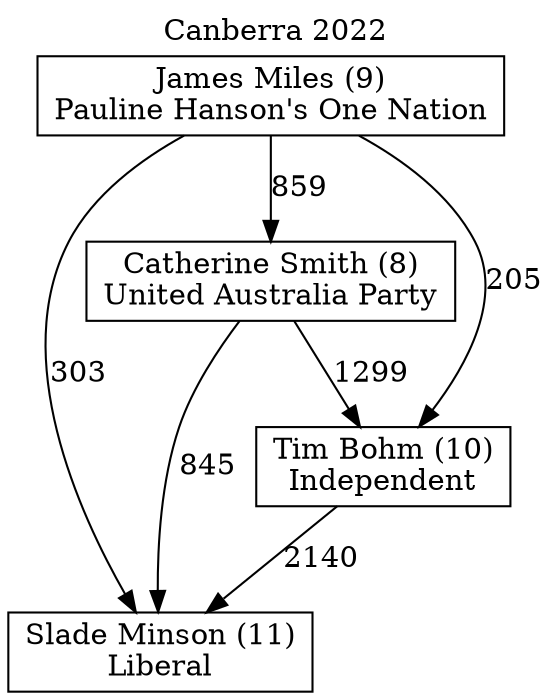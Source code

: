 // House preference flow
digraph "Slade Minson (11)_Canberra_2022" {
	graph [label="Canberra 2022" labelloc=t mclimit=10]
	node [shape=box]
	"Catherine Smith (8)" [label="Catherine Smith (8)
United Australia Party"]
	"James Miles (9)" [label="James Miles (9)
Pauline Hanson's One Nation"]
	"Slade Minson (11)" [label="Slade Minson (11)
Liberal"]
	"Tim Bohm (10)" [label="Tim Bohm (10)
Independent"]
	"Catherine Smith (8)" -> "Slade Minson (11)" [label=845]
	"Catherine Smith (8)" -> "Tim Bohm (10)" [label=1299]
	"James Miles (9)" -> "Catherine Smith (8)" [label=859]
	"James Miles (9)" -> "Slade Minson (11)" [label=303]
	"James Miles (9)" -> "Tim Bohm (10)" [label=205]
	"Tim Bohm (10)" -> "Slade Minson (11)" [label=2140]
}
